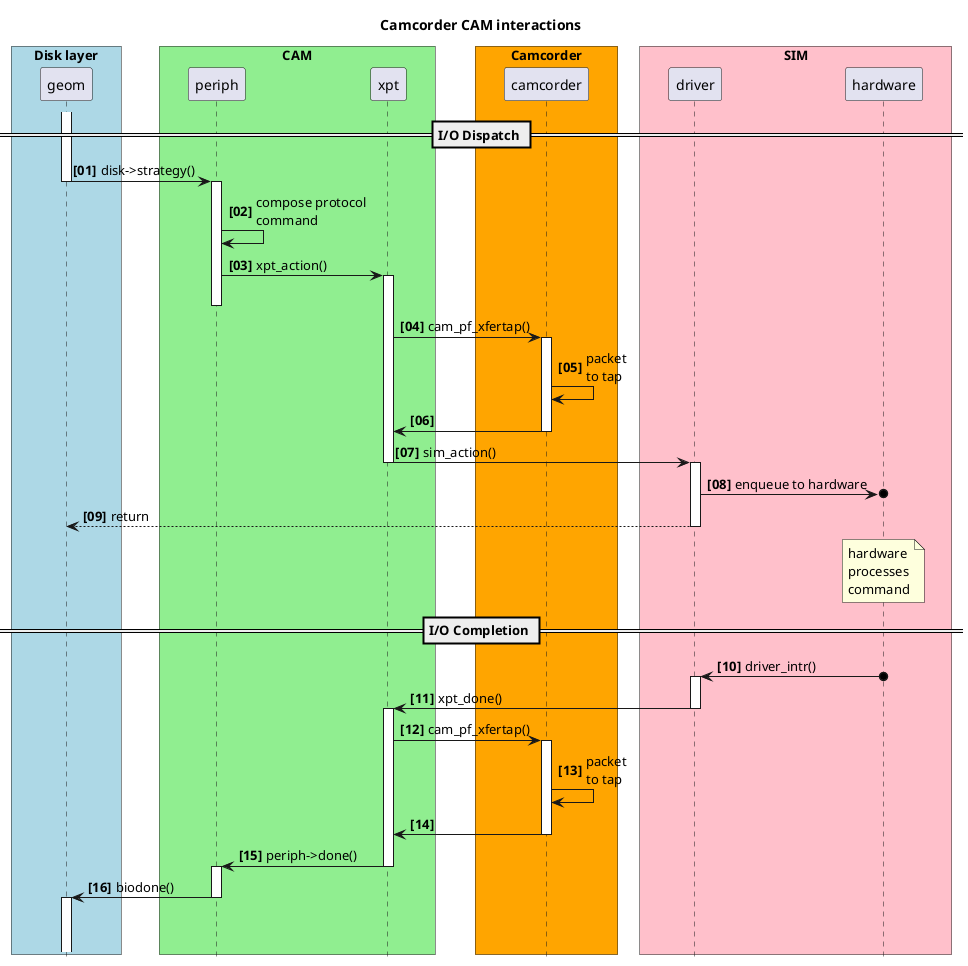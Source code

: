 @@startuml
autonumber "<b>[00]"
hide footbox
skinparam ParticipantPadding 25
skinparam BoxPadding 10

Title Camcorder CAM interactions

box "Disk layer" #LightBlue
participant geom
end box

box "CAM" #LightGreen
participant periph
participant xpt
end box

box "Camcorder" #Orange
participant camcorder
end box

box "SIM" #Pink
participant driver
participant hardware
end box

== I/O Dispatch ==
activate geom
geom->periph: disk->strategy()
deactivate geom
activate periph

periph->periph : compose protocol\ncommand
periph->xpt : xpt_action()
activate xpt
deactivate periph
xpt->camcorder : cam_pf_xfertap()
activate camcorder
camcorder->camcorder : packet\nto tap
camcorder->xpt
deactivate camcorder
xpt->driver : sim_action()
deactivate xpt
activate driver
driver->o hardware : enqueue to hardware
driver --> geom : return
deactivate driver
note over hardware: hardware\nprocesses\ncommand

== I/O Completion ==
hardware o-> driver: driver_intr()
activate driver
driver->xpt : xpt_done()
deactivate driver
activate xpt

xpt->camcorder : cam_pf_xfertap()
activate camcorder
camcorder->camcorder : packet\nto tap
camcorder->xpt
deactivate camcorder
xpt->periph : periph->done()
deactivate xpt
activate periph
periph->geom : biodone()
deactivate periph
activate geom
||45||

@@enduml
